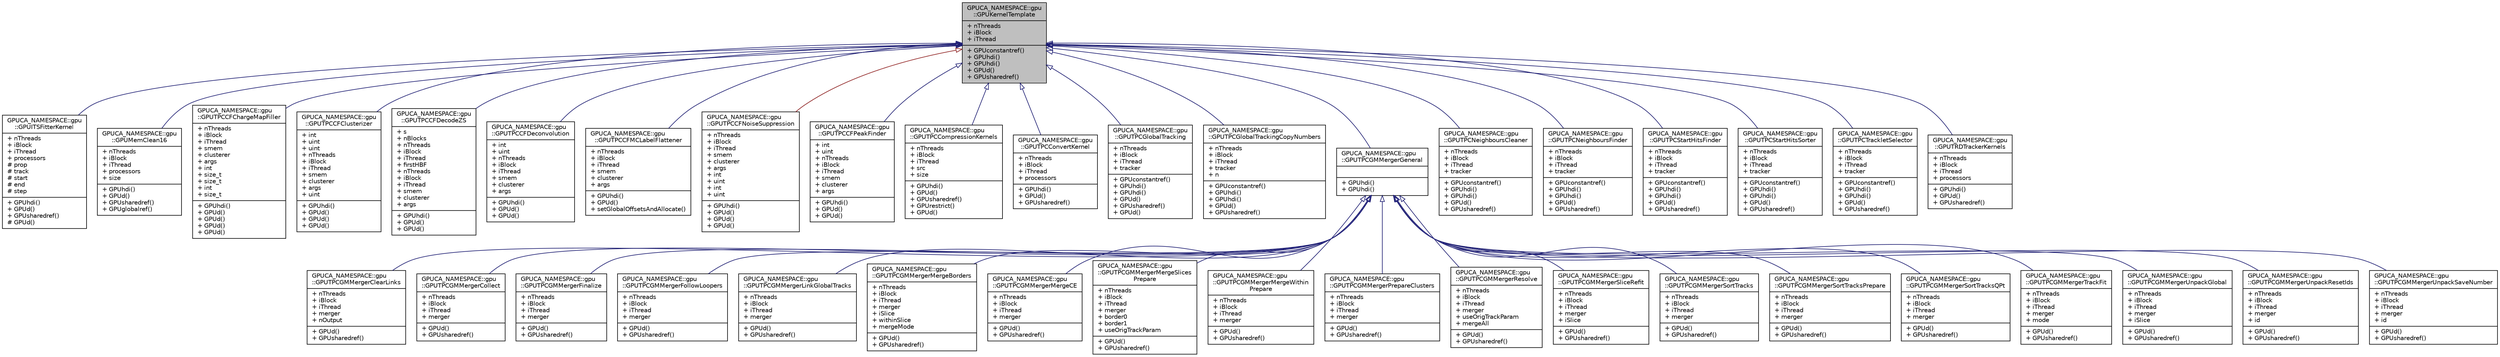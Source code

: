 digraph "GPUCA_NAMESPACE::gpu::GPUKernelTemplate"
{
 // INTERACTIVE_SVG=YES
  bgcolor="transparent";
  edge [fontname="Helvetica",fontsize="10",labelfontname="Helvetica",labelfontsize="10"];
  node [fontname="Helvetica",fontsize="10",shape=record];
  Node0 [label="{GPUCA_NAMESPACE::gpu\l::GPUKernelTemplate\n|+ nThreads\l+ iBlock\l+ iThread\l|+ GPUconstantref()\l+ GPUhdi()\l+ GPUhdi()\l+ GPUd()\l+ GPUsharedref()\l}",height=0.2,width=0.4,color="black", fillcolor="grey75", style="filled", fontcolor="black"];
  Node0 -> Node1 [dir="back",color="midnightblue",fontsize="10",style="solid",arrowtail="onormal",fontname="Helvetica"];
  Node1 [label="{GPUCA_NAMESPACE::gpu\l::GPUITSFitterKernel\n|+ nThreads\l+ iBlock\l+ iThread\l+ processors\l# prop\l# track\l# start\l# end\l# step\l|+ GPUhdi()\l+ GPUd()\l+ GPUsharedref()\l# GPUd()\l}",height=0.2,width=0.4,color="black",URL="$d8/dba/classGPUCA__NAMESPACE_1_1gpu_1_1GPUITSFitterKernel.html"];
  Node0 -> Node2 [dir="back",color="midnightblue",fontsize="10",style="solid",arrowtail="onormal",fontname="Helvetica"];
  Node2 [label="{GPUCA_NAMESPACE::gpu\l::GPUMemClean16\n|+ nThreads\l+ iBlock\l+ iThread\l+ processors\l+ size\l|+ GPUhdi()\l+ GPUd()\l+ GPUsharedref()\l+ GPUglobalref()\l}",height=0.2,width=0.4,color="black",URL="$da/d27/classGPUCA__NAMESPACE_1_1gpu_1_1GPUMemClean16.html"];
  Node0 -> Node3 [dir="back",color="midnightblue",fontsize="10",style="solid",arrowtail="onormal",fontname="Helvetica"];
  Node3 [label="{GPUCA_NAMESPACE::gpu\l::GPUTPCCFChargeMapFiller\n|+ nThreads\l+ iBlock\l+ iThread\l+ smem\l+ clusterer\l+ args\l+ int\l+ size_t\l+ size_t\l+ int\l+ size_t\l|+ GPUhdi()\l+ GPUd()\l+ GPUd()\l+ GPUd()\l+ GPUd()\l}",height=0.2,width=0.4,color="black",URL="$d1/d49/classGPUCA__NAMESPACE_1_1gpu_1_1GPUTPCCFChargeMapFiller.html"];
  Node0 -> Node4 [dir="back",color="midnightblue",fontsize="10",style="solid",arrowtail="onormal",fontname="Helvetica"];
  Node4 [label="{GPUCA_NAMESPACE::gpu\l::GPUTPCCFClusterizer\n|+ int\l+ uint\l+ uint\l+ nThreads\l+ iBlock\l+ iThread\l+ smem\l+ clusterer\l+ args\l+ uint\l|+ GPUhdi()\l+ GPUd()\l+ GPUd()\l+ GPUd()\l}",height=0.2,width=0.4,color="black",URL="$dd/db2/classGPUCA__NAMESPACE_1_1gpu_1_1GPUTPCCFClusterizer.html"];
  Node0 -> Node5 [dir="back",color="midnightblue",fontsize="10",style="solid",arrowtail="onormal",fontname="Helvetica"];
  Node5 [label="{GPUCA_NAMESPACE::gpu\l::GPUTPCCFDecodeZS\n|+ s\l+ nBlocks\l+ nThreads\l+ iBlock\l+ iThread\l+ firstHBF\l+ nThreads\l+ iBlock\l+ iThread\l+ smem\l+ clusterer\l+ args\l|+ GPUhdi()\l+ GPUd()\l+ GPUd()\l}",height=0.2,width=0.4,color="black",URL="$df/d90/classGPUCA__NAMESPACE_1_1gpu_1_1GPUTPCCFDecodeZS.html"];
  Node0 -> Node6 [dir="back",color="midnightblue",fontsize="10",style="solid",arrowtail="onormal",fontname="Helvetica"];
  Node6 [label="{GPUCA_NAMESPACE::gpu\l::GPUTPCCFDeconvolution\n|+ int\l+ uint\l+ nThreads\l+ iBlock\l+ iThread\l+ smem\l+ clusterer\l+ args\l|+ GPUhdi()\l+ GPUd()\l+ GPUd()\l}",height=0.2,width=0.4,color="black",URL="$d9/d9a/classGPUCA__NAMESPACE_1_1gpu_1_1GPUTPCCFDeconvolution.html"];
  Node0 -> Node7 [dir="back",color="midnightblue",fontsize="10",style="solid",arrowtail="onormal",fontname="Helvetica"];
  Node7 [label="{GPUCA_NAMESPACE::gpu\l::GPUTPCCFMCLabelFlattener\n|+ nThreads\l+ iBlock\l+ iThread\l+ smem\l+ clusterer\l+ args\l|+ GPUhdi()\l+ GPUd()\l+ setGlobalOffsetsAndAllocate()\l}",height=0.2,width=0.4,color="black",URL="$d0/dad/classGPUCA__NAMESPACE_1_1gpu_1_1GPUTPCCFMCLabelFlattener.html"];
  Node0 -> Node8 [dir="back",color="firebrick4",fontsize="10",style="solid",arrowtail="onormal",fontname="Helvetica"];
  Node8 [label="{GPUCA_NAMESPACE::gpu\l::GPUTPCCFNoiseSuppression\n|+ nThreads\l+ iBlock\l+ iThread\l+ smem\l+ clusterer\l+ args\l+ int\l+ uint\l+ int\l+ uint\l|+ GPUhdi()\l+ GPUd()\l+ GPUd()\l+ GPUd()\l}",height=0.2,width=0.4,color="black",URL="$db/d60/classGPUCA__NAMESPACE_1_1gpu_1_1GPUTPCCFNoiseSuppression.html"];
  Node0 -> Node9 [dir="back",color="midnightblue",fontsize="10",style="solid",arrowtail="onormal",fontname="Helvetica"];
  Node9 [label="{GPUCA_NAMESPACE::gpu\l::GPUTPCCFPeakFinder\n|+ int\l+ uint\l+ nThreads\l+ iBlock\l+ iThread\l+ smem\l+ clusterer\l+ args\l|+ GPUhdi()\l+ GPUd()\l+ GPUd()\l}",height=0.2,width=0.4,color="black",URL="$db/d88/classGPUCA__NAMESPACE_1_1gpu_1_1GPUTPCCFPeakFinder.html"];
  Node0 -> Node10 [dir="back",color="midnightblue",fontsize="10",style="solid",arrowtail="onormal",fontname="Helvetica"];
  Node10 [label="{GPUCA_NAMESPACE::gpu\l::GPUTPCCompressionKernels\n|+ nThreads\l+ iBlock\l+ iThread\l+ src\l+ size\l|+ GPUhdi()\l+ GPUd()\l+ GPUsharedref()\l+ GPUrestrict()\l+ GPUd()\l}",height=0.2,width=0.4,color="black",URL="$d0/d6b/classGPUCA__NAMESPACE_1_1gpu_1_1GPUTPCCompressionKernels.html"];
  Node0 -> Node11 [dir="back",color="midnightblue",fontsize="10",style="solid",arrowtail="onormal",fontname="Helvetica"];
  Node11 [label="{GPUCA_NAMESPACE::gpu\l::GPUTPCConvertKernel\n|+ nThreads\l+ iBlock\l+ iThread\l+ processors\l|+ GPUhdi()\l+ GPUd()\l+ GPUsharedref()\l}",height=0.2,width=0.4,color="black",URL="$d8/dc8/classGPUCA__NAMESPACE_1_1gpu_1_1GPUTPCConvertKernel.html"];
  Node0 -> Node12 [dir="back",color="midnightblue",fontsize="10",style="solid",arrowtail="onormal",fontname="Helvetica"];
  Node12 [label="{GPUCA_NAMESPACE::gpu\l::GPUTPCGlobalTracking\n|+ nThreads\l+ iBlock\l+ iThread\l+ tracker\l|+ GPUconstantref()\l+ GPUhdi()\l+ GPUhdi()\l+ GPUd()\l+ GPUsharedref()\l+ GPUd()\l}",height=0.2,width=0.4,color="black",URL="$d9/ddb/classGPUCA__NAMESPACE_1_1gpu_1_1GPUTPCGlobalTracking.html"];
  Node0 -> Node13 [dir="back",color="midnightblue",fontsize="10",style="solid",arrowtail="onormal",fontname="Helvetica"];
  Node13 [label="{GPUCA_NAMESPACE::gpu\l::GPUTPCGlobalTrackingCopyNumbers\n|+ nThreads\l+ iBlock\l+ iThread\l+ tracker\l+ n\l|+ GPUconstantref()\l+ GPUhdi()\l+ GPUhdi()\l+ GPUd()\l+ GPUsharedref()\l}",height=0.2,width=0.4,color="black",URL="$df/da8/classGPUCA__NAMESPACE_1_1gpu_1_1GPUTPCGlobalTrackingCopyNumbers.html"];
  Node0 -> Node14 [dir="back",color="midnightblue",fontsize="10",style="solid",arrowtail="onormal",fontname="Helvetica"];
  Node14 [label="{GPUCA_NAMESPACE::gpu\l::GPUTPCGMMergerGeneral\n||+ GPUhdi()\l+ GPUhdi()\l}",height=0.2,width=0.4,color="black",URL="$da/dd0/classGPUCA__NAMESPACE_1_1gpu_1_1GPUTPCGMMergerGeneral.html"];
  Node14 -> Node15 [dir="back",color="midnightblue",fontsize="10",style="solid",arrowtail="onormal",fontname="Helvetica"];
  Node15 [label="{GPUCA_NAMESPACE::gpu\l::GPUTPCGMMergerClearLinks\n|+ nThreads\l+ iBlock\l+ iThread\l+ merger\l+ nOutput\l|+ GPUd()\l+ GPUsharedref()\l}",height=0.2,width=0.4,color="black",URL="$d5/d9e/classGPUCA__NAMESPACE_1_1gpu_1_1GPUTPCGMMergerClearLinks.html"];
  Node14 -> Node16 [dir="back",color="midnightblue",fontsize="10",style="solid",arrowtail="onormal",fontname="Helvetica"];
  Node16 [label="{GPUCA_NAMESPACE::gpu\l::GPUTPCGMMergerCollect\n|+ nThreads\l+ iBlock\l+ iThread\l+ merger\l|+ GPUd()\l+ GPUsharedref()\l}",height=0.2,width=0.4,color="black",URL="$d0/d77/classGPUCA__NAMESPACE_1_1gpu_1_1GPUTPCGMMergerCollect.html"];
  Node14 -> Node17 [dir="back",color="midnightblue",fontsize="10",style="solid",arrowtail="onormal",fontname="Helvetica"];
  Node17 [label="{GPUCA_NAMESPACE::gpu\l::GPUTPCGMMergerFinalize\n|+ nThreads\l+ iBlock\l+ iThread\l+ merger\l|+ GPUd()\l+ GPUsharedref()\l}",height=0.2,width=0.4,color="black",URL="$de/dc0/classGPUCA__NAMESPACE_1_1gpu_1_1GPUTPCGMMergerFinalize.html"];
  Node14 -> Node18 [dir="back",color="midnightblue",fontsize="10",style="solid",arrowtail="onormal",fontname="Helvetica"];
  Node18 [label="{GPUCA_NAMESPACE::gpu\l::GPUTPCGMMergerFollowLoopers\n|+ nThreads\l+ iBlock\l+ iThread\l+ merger\l|+ GPUd()\l+ GPUsharedref()\l}",height=0.2,width=0.4,color="black",URL="$dd/d4c/classGPUCA__NAMESPACE_1_1gpu_1_1GPUTPCGMMergerFollowLoopers.html"];
  Node14 -> Node19 [dir="back",color="midnightblue",fontsize="10",style="solid",arrowtail="onormal",fontname="Helvetica"];
  Node19 [label="{GPUCA_NAMESPACE::gpu\l::GPUTPCGMMergerLinkGlobalTracks\n|+ nThreads\l+ iBlock\l+ iThread\l+ merger\l|+ GPUd()\l+ GPUsharedref()\l}",height=0.2,width=0.4,color="black",URL="$db/dc9/classGPUCA__NAMESPACE_1_1gpu_1_1GPUTPCGMMergerLinkGlobalTracks.html"];
  Node14 -> Node20 [dir="back",color="midnightblue",fontsize="10",style="solid",arrowtail="onormal",fontname="Helvetica"];
  Node20 [label="{GPUCA_NAMESPACE::gpu\l::GPUTPCGMMergerMergeBorders\n|+ nThreads\l+ iBlock\l+ iThread\l+ merger\l+ iSlice\l+ withinSlice\l+ mergeMode\l|+ GPUd()\l+ GPUsharedref()\l}",height=0.2,width=0.4,color="black",URL="$d6/d5e/classGPUCA__NAMESPACE_1_1gpu_1_1GPUTPCGMMergerMergeBorders.html"];
  Node14 -> Node21 [dir="back",color="midnightblue",fontsize="10",style="solid",arrowtail="onormal",fontname="Helvetica"];
  Node21 [label="{GPUCA_NAMESPACE::gpu\l::GPUTPCGMMergerMergeCE\n|+ nThreads\l+ iBlock\l+ iThread\l+ merger\l|+ GPUd()\l+ GPUsharedref()\l}",height=0.2,width=0.4,color="black",URL="$df/d82/classGPUCA__NAMESPACE_1_1gpu_1_1GPUTPCGMMergerMergeCE.html"];
  Node14 -> Node22 [dir="back",color="midnightblue",fontsize="10",style="solid",arrowtail="onormal",fontname="Helvetica"];
  Node22 [label="{GPUCA_NAMESPACE::gpu\l::GPUTPCGMMergerMergeSlices\lPrepare\n|+ nThreads\l+ iBlock\l+ iThread\l+ merger\l+ border0\l+ border1\l+ useOrigTrackParam\l|+ GPUd()\l+ GPUsharedref()\l}",height=0.2,width=0.4,color="black",URL="$d2/d3b/classGPUCA__NAMESPACE_1_1gpu_1_1GPUTPCGMMergerMergeSlicesPrepare.html"];
  Node14 -> Node23 [dir="back",color="midnightblue",fontsize="10",style="solid",arrowtail="onormal",fontname="Helvetica"];
  Node23 [label="{GPUCA_NAMESPACE::gpu\l::GPUTPCGMMergerMergeWithin\lPrepare\n|+ nThreads\l+ iBlock\l+ iThread\l+ merger\l|+ GPUd()\l+ GPUsharedref()\l}",height=0.2,width=0.4,color="black",URL="$d1/d1b/classGPUCA__NAMESPACE_1_1gpu_1_1GPUTPCGMMergerMergeWithinPrepare.html"];
  Node14 -> Node24 [dir="back",color="midnightblue",fontsize="10",style="solid",arrowtail="onormal",fontname="Helvetica"];
  Node24 [label="{GPUCA_NAMESPACE::gpu\l::GPUTPCGMMergerPrepareClusters\n|+ nThreads\l+ iBlock\l+ iThread\l+ merger\l|+ GPUd()\l+ GPUsharedref()\l}",height=0.2,width=0.4,color="black",URL="$df/dfa/classGPUCA__NAMESPACE_1_1gpu_1_1GPUTPCGMMergerPrepareClusters.html"];
  Node14 -> Node25 [dir="back",color="midnightblue",fontsize="10",style="solid",arrowtail="onormal",fontname="Helvetica"];
  Node25 [label="{GPUCA_NAMESPACE::gpu\l::GPUTPCGMMergerResolve\n|+ nThreads\l+ iBlock\l+ iThread\l+ merger\l+ useOrigTrackParam\l+ mergeAll\l|+ GPUd()\l+ GPUsharedref()\l}",height=0.2,width=0.4,color="black",URL="$de/d91/classGPUCA__NAMESPACE_1_1gpu_1_1GPUTPCGMMergerResolve.html"];
  Node14 -> Node26 [dir="back",color="midnightblue",fontsize="10",style="solid",arrowtail="onormal",fontname="Helvetica"];
  Node26 [label="{GPUCA_NAMESPACE::gpu\l::GPUTPCGMMergerSliceRefit\n|+ nThreads\l+ iBlock\l+ iThread\l+ merger\l+ iSlice\l|+ GPUd()\l+ GPUsharedref()\l}",height=0.2,width=0.4,color="black",URL="$d6/d6a/classGPUCA__NAMESPACE_1_1gpu_1_1GPUTPCGMMergerSliceRefit.html"];
  Node14 -> Node27 [dir="back",color="midnightblue",fontsize="10",style="solid",arrowtail="onormal",fontname="Helvetica"];
  Node27 [label="{GPUCA_NAMESPACE::gpu\l::GPUTPCGMMergerSortTracks\n|+ nThreads\l+ iBlock\l+ iThread\l+ merger\l|+ GPUd()\l+ GPUsharedref()\l}",height=0.2,width=0.4,color="black",URL="$d2/d55/classGPUCA__NAMESPACE_1_1gpu_1_1GPUTPCGMMergerSortTracks.html"];
  Node14 -> Node28 [dir="back",color="midnightblue",fontsize="10",style="solid",arrowtail="onormal",fontname="Helvetica"];
  Node28 [label="{GPUCA_NAMESPACE::gpu\l::GPUTPCGMMergerSortTracksPrepare\n|+ nThreads\l+ iBlock\l+ iThread\l+ merger\l|+ GPUd()\l+ GPUsharedref()\l}",height=0.2,width=0.4,color="black",URL="$d7/d86/classGPUCA__NAMESPACE_1_1gpu_1_1GPUTPCGMMergerSortTracksPrepare.html"];
  Node14 -> Node29 [dir="back",color="midnightblue",fontsize="10",style="solid",arrowtail="onormal",fontname="Helvetica"];
  Node29 [label="{GPUCA_NAMESPACE::gpu\l::GPUTPCGMMergerSortTracksQPt\n|+ nThreads\l+ iBlock\l+ iThread\l+ merger\l|+ GPUd()\l+ GPUsharedref()\l}",height=0.2,width=0.4,color="black",URL="$d4/dd7/classGPUCA__NAMESPACE_1_1gpu_1_1GPUTPCGMMergerSortTracksQPt.html"];
  Node14 -> Node30 [dir="back",color="midnightblue",fontsize="10",style="solid",arrowtail="onormal",fontname="Helvetica"];
  Node30 [label="{GPUCA_NAMESPACE::gpu\l::GPUTPCGMMergerTrackFit\n|+ nThreads\l+ iBlock\l+ iThread\l+ merger\l+ mode\l|+ GPUd()\l+ GPUsharedref()\l}",height=0.2,width=0.4,color="black",URL="$db/d09/classGPUCA__NAMESPACE_1_1gpu_1_1GPUTPCGMMergerTrackFit.html"];
  Node14 -> Node31 [dir="back",color="midnightblue",fontsize="10",style="solid",arrowtail="onormal",fontname="Helvetica"];
  Node31 [label="{GPUCA_NAMESPACE::gpu\l::GPUTPCGMMergerUnpackGlobal\n|+ nThreads\l+ iBlock\l+ iThread\l+ merger\l+ iSlice\l|+ GPUd()\l+ GPUsharedref()\l}",height=0.2,width=0.4,color="black",URL="$d4/dab/classGPUCA__NAMESPACE_1_1gpu_1_1GPUTPCGMMergerUnpackGlobal.html"];
  Node14 -> Node32 [dir="back",color="midnightblue",fontsize="10",style="solid",arrowtail="onormal",fontname="Helvetica"];
  Node32 [label="{GPUCA_NAMESPACE::gpu\l::GPUTPCGMMergerUnpackResetIds\n|+ nThreads\l+ iBlock\l+ iThread\l+ merger\l+ id\l|+ GPUd()\l+ GPUsharedref()\l}",height=0.2,width=0.4,color="black",URL="$db/d92/classGPUCA__NAMESPACE_1_1gpu_1_1GPUTPCGMMergerUnpackResetIds.html"];
  Node14 -> Node33 [dir="back",color="midnightblue",fontsize="10",style="solid",arrowtail="onormal",fontname="Helvetica"];
  Node33 [label="{GPUCA_NAMESPACE::gpu\l::GPUTPCGMMergerUnpackSaveNumber\n|+ nThreads\l+ iBlock\l+ iThread\l+ merger\l+ id\l|+ GPUd()\l+ GPUsharedref()\l}",height=0.2,width=0.4,color="black",URL="$d0/d00/classGPUCA__NAMESPACE_1_1gpu_1_1GPUTPCGMMergerUnpackSaveNumber.html"];
  Node0 -> Node34 [dir="back",color="midnightblue",fontsize="10",style="solid",arrowtail="onormal",fontname="Helvetica"];
  Node34 [label="{GPUCA_NAMESPACE::gpu\l::GPUTPCNeighboursCleaner\n|+ nThreads\l+ iBlock\l+ iThread\l+ tracker\l|+ GPUconstantref()\l+ GPUhdi()\l+ GPUhdi()\l+ GPUd()\l+ GPUsharedref()\l}",height=0.2,width=0.4,color="black",URL="$d2/d8c/classGPUCA__NAMESPACE_1_1gpu_1_1GPUTPCNeighboursCleaner.html"];
  Node0 -> Node35 [dir="back",color="midnightblue",fontsize="10",style="solid",arrowtail="onormal",fontname="Helvetica"];
  Node35 [label="{GPUCA_NAMESPACE::gpu\l::GPUTPCNeighboursFinder\n|+ nThreads\l+ iBlock\l+ iThread\l+ tracker\l|+ GPUconstantref()\l+ GPUhdi()\l+ GPUhdi()\l+ GPUd()\l+ GPUsharedref()\l}",height=0.2,width=0.4,color="black",URL="$d7/dd4/classGPUCA__NAMESPACE_1_1gpu_1_1GPUTPCNeighboursFinder.html"];
  Node0 -> Node36 [dir="back",color="midnightblue",fontsize="10",style="solid",arrowtail="onormal",fontname="Helvetica"];
  Node36 [label="{GPUCA_NAMESPACE::gpu\l::GPUTPCStartHitsFinder\n|+ nThreads\l+ iBlock\l+ iThread\l+ tracker\l|+ GPUconstantref()\l+ GPUhdi()\l+ GPUhdi()\l+ GPUd()\l+ GPUsharedref()\l}",height=0.2,width=0.4,color="black",URL="$d1/d4a/classGPUCA__NAMESPACE_1_1gpu_1_1GPUTPCStartHitsFinder.html"];
  Node0 -> Node37 [dir="back",color="midnightblue",fontsize="10",style="solid",arrowtail="onormal",fontname="Helvetica"];
  Node37 [label="{GPUCA_NAMESPACE::gpu\l::GPUTPCStartHitsSorter\n|+ nThreads\l+ iBlock\l+ iThread\l+ tracker\l|+ GPUconstantref()\l+ GPUhdi()\l+ GPUhdi()\l+ GPUd()\l+ GPUsharedref()\l}",height=0.2,width=0.4,color="black",URL="$dc/d09/classGPUCA__NAMESPACE_1_1gpu_1_1GPUTPCStartHitsSorter.html"];
  Node0 -> Node38 [dir="back",color="midnightblue",fontsize="10",style="solid",arrowtail="onormal",fontname="Helvetica"];
  Node38 [label="{GPUCA_NAMESPACE::gpu\l::GPUTPCTrackletSelector\n|+ nThreads\l+ iBlock\l+ iThread\l+ tracker\l|+ GPUconstantref()\l+ GPUhdi()\l+ GPUhdi()\l+ GPUd()\l+ GPUsharedref()\l}",height=0.2,width=0.4,color="black",URL="$d7/d66/classGPUCA__NAMESPACE_1_1gpu_1_1GPUTPCTrackletSelector.html"];
  Node0 -> Node39 [dir="back",color="midnightblue",fontsize="10",style="solid",arrowtail="onormal",fontname="Helvetica"];
  Node39 [label="{GPUCA_NAMESPACE::gpu\l::GPUTRDTrackerKernels\n|+ nThreads\l+ iBlock\l+ iThread\l+ processors\l|+ GPUhdi()\l+ GPUd()\l+ GPUsharedref()\l}",height=0.2,width=0.4,color="black",URL="$d1/d08/classGPUCA__NAMESPACE_1_1gpu_1_1GPUTRDTrackerKernels.html"];
}
